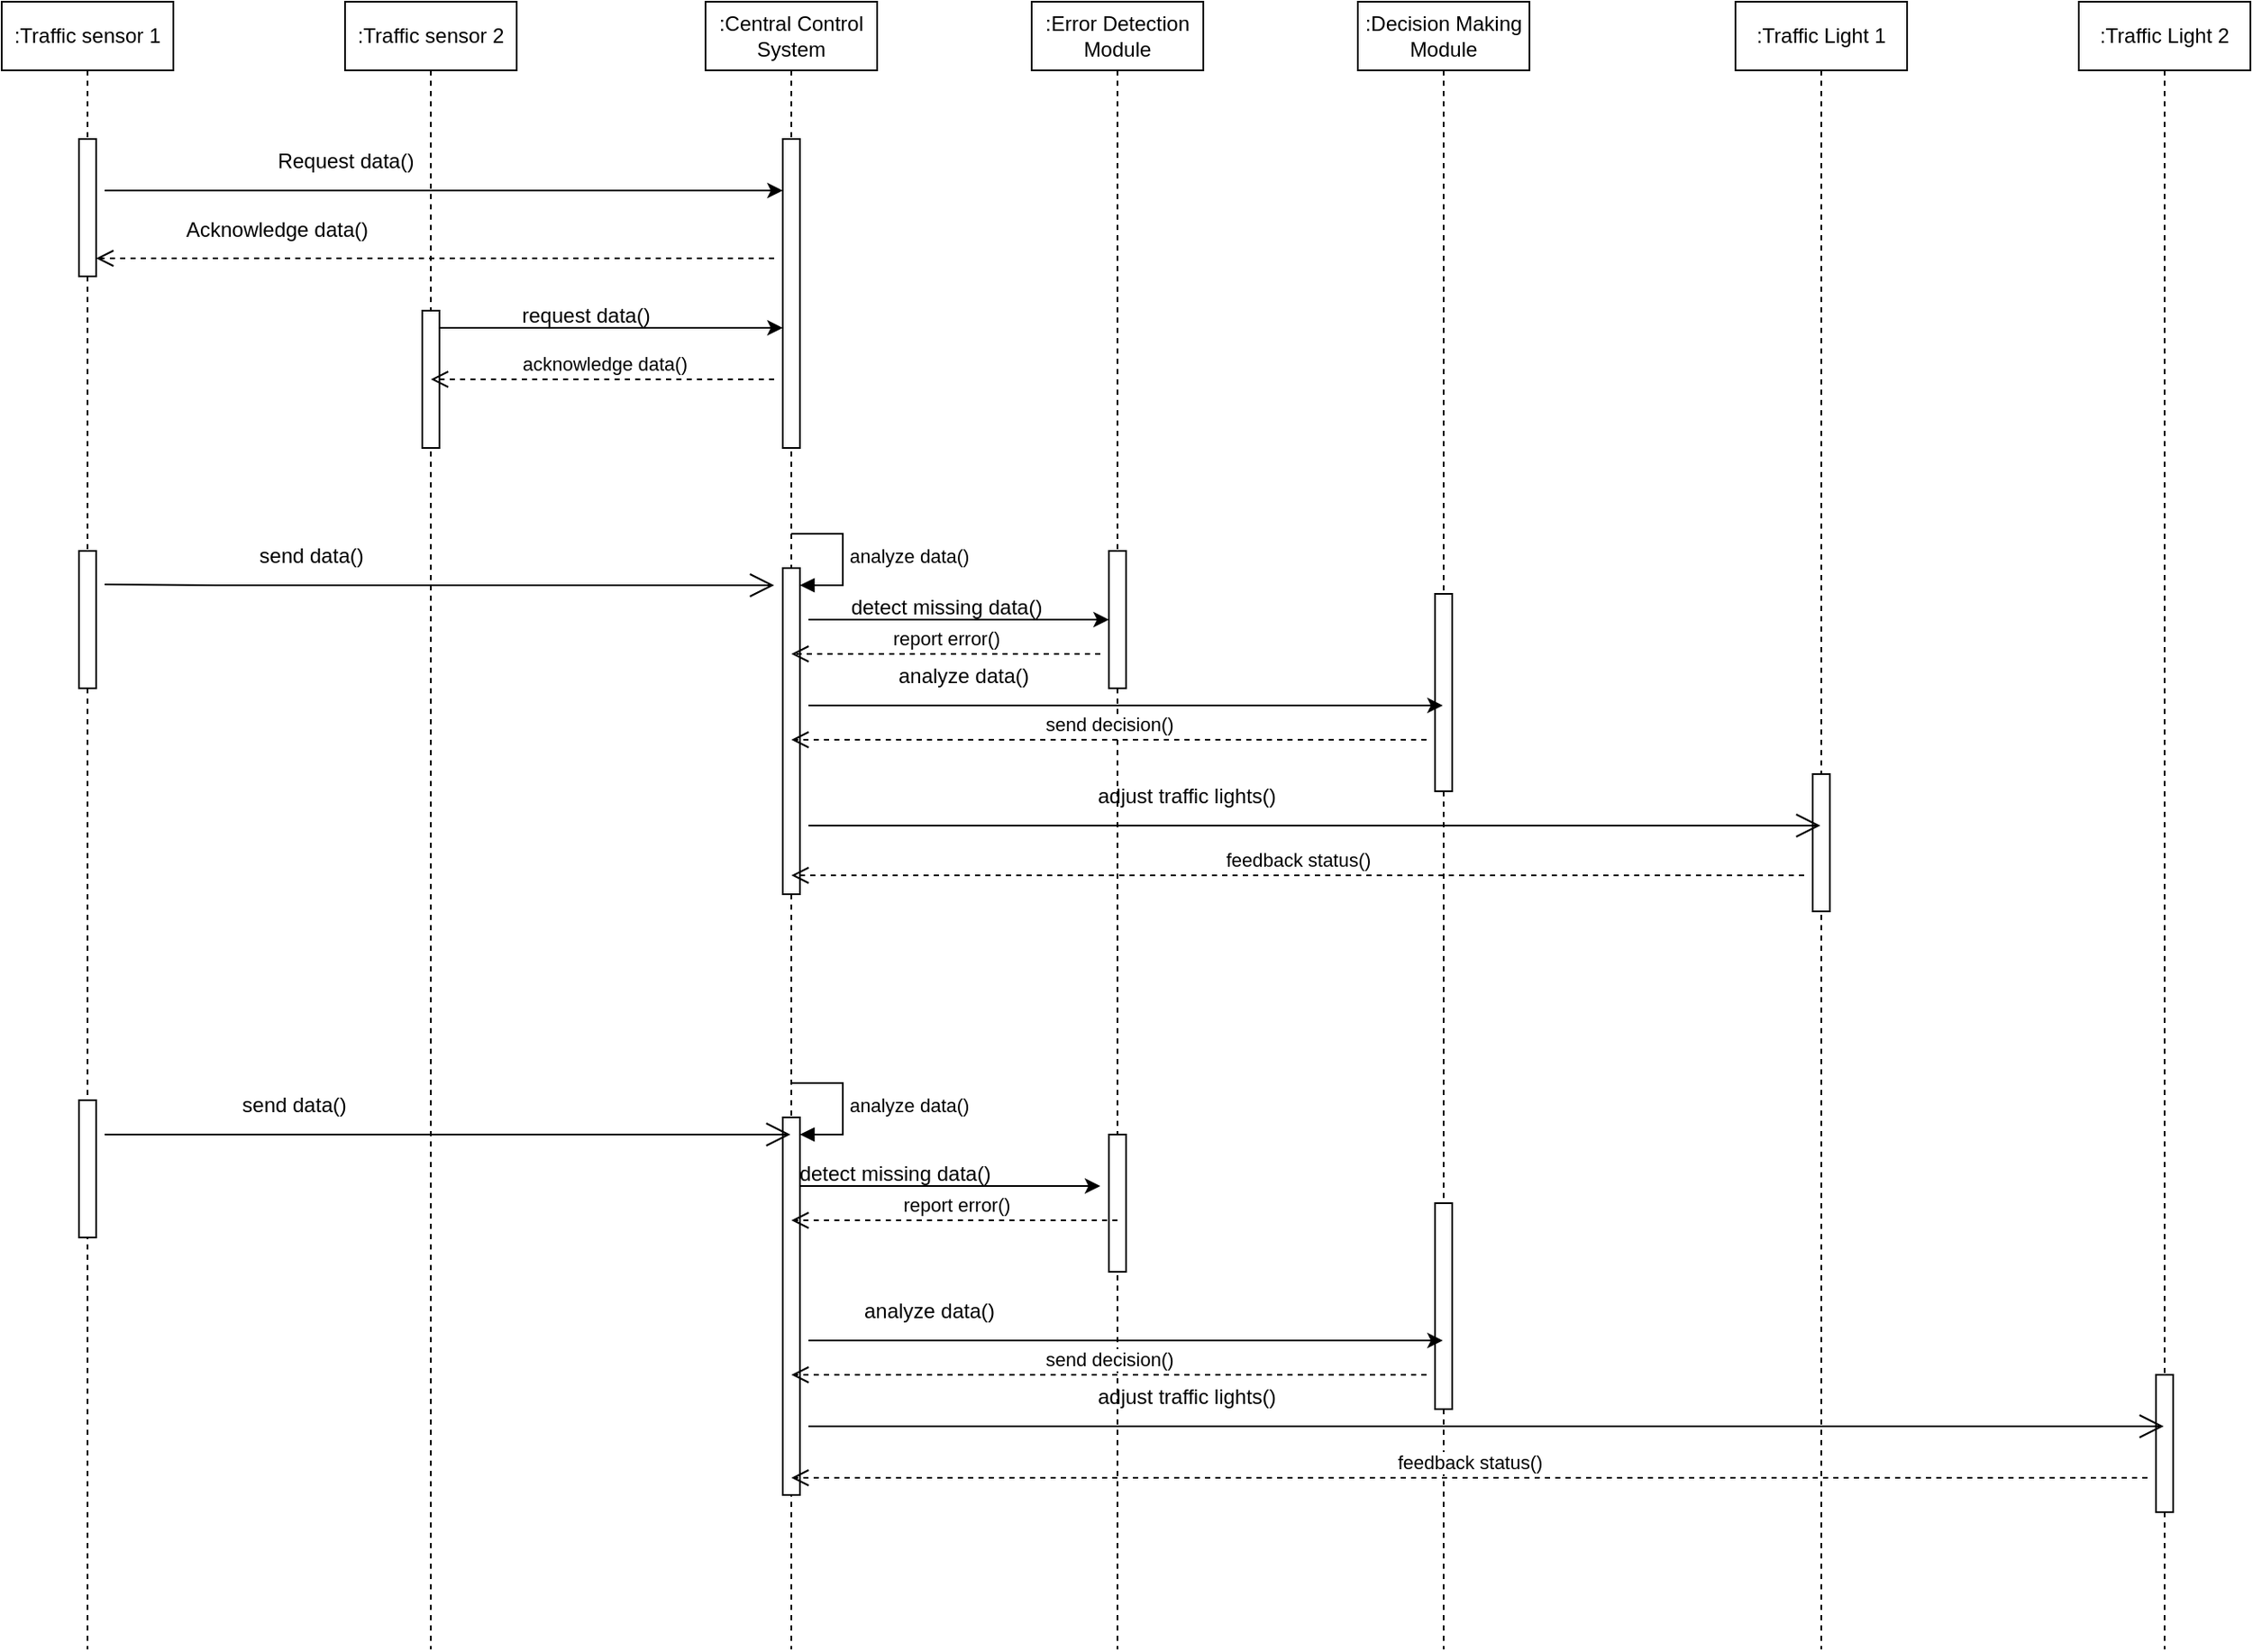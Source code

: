<mxfile version="24.7.10">
  <diagram name="Page-1" id="5lKmXnFmOyt_x5ATIyig">
    <mxGraphModel dx="2284" dy="728" grid="1" gridSize="10" guides="1" tooltips="1" connect="1" arrows="1" fold="1" page="1" pageScale="1" pageWidth="850" pageHeight="1100" math="0" shadow="0">
      <root>
        <mxCell id="0" />
        <mxCell id="1" parent="0" />
        <mxCell id="PBYQcbhJp4agwCT0bBSh-1" value=":Traffic sensor 1" style="shape=umlLifeline;perimeter=lifelinePerimeter;whiteSpace=wrap;html=1;container=1;dropTarget=0;collapsible=0;recursiveResize=0;outlineConnect=0;portConstraint=eastwest;newEdgeStyle={&quot;curved&quot;:0,&quot;rounded&quot;:0};" vertex="1" parent="1">
          <mxGeometry x="-250" y="40" width="100" height="960" as="geometry" />
        </mxCell>
        <mxCell id="PBYQcbhJp4agwCT0bBSh-8" value="" style="html=1;points=[[0,0,0,0,5],[0,1,0,0,-5],[1,0,0,0,5],[1,1,0,0,-5]];perimeter=orthogonalPerimeter;outlineConnect=0;targetShapes=umlLifeline;portConstraint=eastwest;newEdgeStyle={&quot;curved&quot;:0,&quot;rounded&quot;:0};" vertex="1" parent="PBYQcbhJp4agwCT0bBSh-1">
          <mxGeometry x="45" y="80" width="10" height="80" as="geometry" />
        </mxCell>
        <mxCell id="PBYQcbhJp4agwCT0bBSh-19" value="" style="html=1;points=[[0,0,0,0,5],[0,1,0,0,-5],[1,0,0,0,5],[1,1,0,0,-5]];perimeter=orthogonalPerimeter;outlineConnect=0;targetShapes=umlLifeline;portConstraint=eastwest;newEdgeStyle={&quot;curved&quot;:0,&quot;rounded&quot;:0};" vertex="1" parent="PBYQcbhJp4agwCT0bBSh-1">
          <mxGeometry x="45" y="320" width="10" height="80" as="geometry" />
        </mxCell>
        <mxCell id="PBYQcbhJp4agwCT0bBSh-57" value="" style="html=1;points=[[0,0,0,0,5],[0,1,0,0,-5],[1,0,0,0,5],[1,1,0,0,-5]];perimeter=orthogonalPerimeter;outlineConnect=0;targetShapes=umlLifeline;portConstraint=eastwest;newEdgeStyle={&quot;curved&quot;:0,&quot;rounded&quot;:0};" vertex="1" parent="PBYQcbhJp4agwCT0bBSh-1">
          <mxGeometry x="45" y="640" width="10" height="80" as="geometry" />
        </mxCell>
        <mxCell id="PBYQcbhJp4agwCT0bBSh-2" value=":Traffic sensor 2" style="shape=umlLifeline;perimeter=lifelinePerimeter;whiteSpace=wrap;html=1;container=1;dropTarget=0;collapsible=0;recursiveResize=0;outlineConnect=0;portConstraint=eastwest;newEdgeStyle={&quot;curved&quot;:0,&quot;rounded&quot;:0};" vertex="1" parent="1">
          <mxGeometry x="-50" y="40" width="100" height="960" as="geometry" />
        </mxCell>
        <mxCell id="PBYQcbhJp4agwCT0bBSh-14" value="" style="html=1;points=[[0,0,0,0,5],[0,1,0,0,-5],[1,0,0,0,5],[1,1,0,0,-5]];perimeter=orthogonalPerimeter;outlineConnect=0;targetShapes=umlLifeline;portConstraint=eastwest;newEdgeStyle={&quot;curved&quot;:0,&quot;rounded&quot;:0};" vertex="1" parent="PBYQcbhJp4agwCT0bBSh-2">
          <mxGeometry x="45" y="180" width="10" height="80" as="geometry" />
        </mxCell>
        <mxCell id="PBYQcbhJp4agwCT0bBSh-3" value=":Central Control System" style="shape=umlLifeline;perimeter=lifelinePerimeter;whiteSpace=wrap;html=1;container=1;dropTarget=0;collapsible=0;recursiveResize=0;outlineConnect=0;portConstraint=eastwest;newEdgeStyle={&quot;curved&quot;:0,&quot;rounded&quot;:0};" vertex="1" parent="1">
          <mxGeometry x="160" y="40" width="100" height="960" as="geometry" />
        </mxCell>
        <mxCell id="PBYQcbhJp4agwCT0bBSh-9" value="" style="html=1;points=[[0,0,0,0,5],[0,1,0,0,-5],[1,0,0,0,5],[1,1,0,0,-5]];perimeter=orthogonalPerimeter;outlineConnect=0;targetShapes=umlLifeline;portConstraint=eastwest;newEdgeStyle={&quot;curved&quot;:0,&quot;rounded&quot;:0};" vertex="1" parent="PBYQcbhJp4agwCT0bBSh-3">
          <mxGeometry x="45" y="80" width="10" height="180" as="geometry" />
        </mxCell>
        <mxCell id="PBYQcbhJp4agwCT0bBSh-24" value="" style="html=1;points=[[0,0,0,0,5],[0,1,0,0,-5],[1,0,0,0,5],[1,1,0,0,-5]];perimeter=orthogonalPerimeter;outlineConnect=0;targetShapes=umlLifeline;portConstraint=eastwest;newEdgeStyle={&quot;curved&quot;:0,&quot;rounded&quot;:0};" vertex="1" parent="PBYQcbhJp4agwCT0bBSh-3">
          <mxGeometry x="45" y="330" width="10" height="190" as="geometry" />
        </mxCell>
        <mxCell id="PBYQcbhJp4agwCT0bBSh-25" value="analyze data()" style="html=1;align=left;spacingLeft=2;endArrow=block;rounded=0;edgeStyle=orthogonalEdgeStyle;curved=0;rounded=0;" edge="1" target="PBYQcbhJp4agwCT0bBSh-24" parent="PBYQcbhJp4agwCT0bBSh-3">
          <mxGeometry relative="1" as="geometry">
            <mxPoint x="50" y="310" as="sourcePoint" />
            <Array as="points">
              <mxPoint x="80" y="340" />
            </Array>
          </mxGeometry>
        </mxCell>
        <mxCell id="PBYQcbhJp4agwCT0bBSh-30" value="" style="html=1;points=[[0,0,0,0,5],[0,1,0,0,-5],[1,0,0,0,5],[1,1,0,0,-5]];perimeter=orthogonalPerimeter;outlineConnect=0;targetShapes=umlLifeline;portConstraint=eastwest;newEdgeStyle={&quot;curved&quot;:0,&quot;rounded&quot;:0};" vertex="1" parent="PBYQcbhJp4agwCT0bBSh-3">
          <mxGeometry x="45" y="570" width="10" as="geometry" />
        </mxCell>
        <mxCell id="PBYQcbhJp4agwCT0bBSh-66" value="" style="html=1;points=[[0,0,0,0,5],[0,1,0,0,-5],[1,0,0,0,5],[1,1,0,0,-5]];perimeter=orthogonalPerimeter;outlineConnect=0;targetShapes=umlLifeline;portConstraint=eastwest;newEdgeStyle={&quot;curved&quot;:0,&quot;rounded&quot;:0};" vertex="1" parent="PBYQcbhJp4agwCT0bBSh-3">
          <mxGeometry x="45" y="650" width="10" height="220" as="geometry" />
        </mxCell>
        <mxCell id="PBYQcbhJp4agwCT0bBSh-67" value="analyze data()" style="html=1;align=left;spacingLeft=2;endArrow=block;rounded=0;edgeStyle=orthogonalEdgeStyle;curved=0;rounded=0;" edge="1" target="PBYQcbhJp4agwCT0bBSh-66" parent="PBYQcbhJp4agwCT0bBSh-3">
          <mxGeometry relative="1" as="geometry">
            <mxPoint x="50" y="630" as="sourcePoint" />
            <Array as="points">
              <mxPoint x="80" y="660" />
            </Array>
          </mxGeometry>
        </mxCell>
        <mxCell id="PBYQcbhJp4agwCT0bBSh-4" value=":Error Detection Module" style="shape=umlLifeline;perimeter=lifelinePerimeter;whiteSpace=wrap;html=1;container=1;dropTarget=0;collapsible=0;recursiveResize=0;outlineConnect=0;portConstraint=eastwest;newEdgeStyle={&quot;curved&quot;:0,&quot;rounded&quot;:0};" vertex="1" parent="1">
          <mxGeometry x="350" y="40" width="100" height="960" as="geometry" />
        </mxCell>
        <mxCell id="PBYQcbhJp4agwCT0bBSh-26" value="" style="html=1;points=[[0,0,0,0,5],[0,1,0,0,-5],[1,0,0,0,5],[1,1,0,0,-5]];perimeter=orthogonalPerimeter;outlineConnect=0;targetShapes=umlLifeline;portConstraint=eastwest;newEdgeStyle={&quot;curved&quot;:0,&quot;rounded&quot;:0};" vertex="1" parent="PBYQcbhJp4agwCT0bBSh-4">
          <mxGeometry x="45" y="320" width="10" height="80" as="geometry" />
        </mxCell>
        <mxCell id="PBYQcbhJp4agwCT0bBSh-60" value="" style="html=1;points=[[0,0,0,0,5],[0,1,0,0,-5],[1,0,0,0,5],[1,1,0,0,-5]];perimeter=orthogonalPerimeter;outlineConnect=0;targetShapes=umlLifeline;portConstraint=eastwest;newEdgeStyle={&quot;curved&quot;:0,&quot;rounded&quot;:0};" vertex="1" parent="PBYQcbhJp4agwCT0bBSh-4">
          <mxGeometry x="45" y="660" width="10" height="80" as="geometry" />
        </mxCell>
        <mxCell id="PBYQcbhJp4agwCT0bBSh-5" value=":Decision Making Module" style="shape=umlLifeline;perimeter=lifelinePerimeter;whiteSpace=wrap;html=1;container=1;dropTarget=0;collapsible=0;recursiveResize=0;outlineConnect=0;portConstraint=eastwest;newEdgeStyle={&quot;curved&quot;:0,&quot;rounded&quot;:0};" vertex="1" parent="1">
          <mxGeometry x="540" y="40" width="100" height="960" as="geometry" />
        </mxCell>
        <mxCell id="PBYQcbhJp4agwCT0bBSh-42" value="" style="html=1;points=[[0,0,0,0,5],[0,1,0,0,-5],[1,0,0,0,5],[1,1,0,0,-5]];perimeter=orthogonalPerimeter;outlineConnect=0;targetShapes=umlLifeline;portConstraint=eastwest;newEdgeStyle={&quot;curved&quot;:0,&quot;rounded&quot;:0};" vertex="1" parent="PBYQcbhJp4agwCT0bBSh-5">
          <mxGeometry x="45" y="345" width="10" height="115" as="geometry" />
        </mxCell>
        <mxCell id="PBYQcbhJp4agwCT0bBSh-61" value="" style="html=1;points=[[0,0,0,0,5],[0,1,0,0,-5],[1,0,0,0,5],[1,1,0,0,-5]];perimeter=orthogonalPerimeter;outlineConnect=0;targetShapes=umlLifeline;portConstraint=eastwest;newEdgeStyle={&quot;curved&quot;:0,&quot;rounded&quot;:0};" vertex="1" parent="PBYQcbhJp4agwCT0bBSh-5">
          <mxGeometry x="45" y="700" width="10" height="120" as="geometry" />
        </mxCell>
        <mxCell id="PBYQcbhJp4agwCT0bBSh-6" value=":Traffic Light 1" style="shape=umlLifeline;perimeter=lifelinePerimeter;whiteSpace=wrap;html=1;container=1;dropTarget=0;collapsible=0;recursiveResize=0;outlineConnect=0;portConstraint=eastwest;newEdgeStyle={&quot;curved&quot;:0,&quot;rounded&quot;:0};" vertex="1" parent="1">
          <mxGeometry x="760" y="40" width="100" height="960" as="geometry" />
        </mxCell>
        <mxCell id="PBYQcbhJp4agwCT0bBSh-52" value="" style="html=1;points=[[0,0,0,0,5],[0,1,0,0,-5],[1,0,0,0,5],[1,1,0,0,-5]];perimeter=orthogonalPerimeter;outlineConnect=0;targetShapes=umlLifeline;portConstraint=eastwest;newEdgeStyle={&quot;curved&quot;:0,&quot;rounded&quot;:0};" vertex="1" parent="PBYQcbhJp4agwCT0bBSh-6">
          <mxGeometry x="45" y="450" width="10" height="80" as="geometry" />
        </mxCell>
        <mxCell id="PBYQcbhJp4agwCT0bBSh-7" value=":Traffic Light 2" style="shape=umlLifeline;perimeter=lifelinePerimeter;whiteSpace=wrap;html=1;container=1;dropTarget=0;collapsible=0;recursiveResize=0;outlineConnect=0;portConstraint=eastwest;newEdgeStyle={&quot;curved&quot;:0,&quot;rounded&quot;:0};" vertex="1" parent="1">
          <mxGeometry x="960" y="40" width="100" height="960" as="geometry" />
        </mxCell>
        <mxCell id="PBYQcbhJp4agwCT0bBSh-63" value="" style="html=1;points=[[0,0,0,0,5],[0,1,0,0,-5],[1,0,0,0,5],[1,1,0,0,-5]];perimeter=orthogonalPerimeter;outlineConnect=0;targetShapes=umlLifeline;portConstraint=eastwest;newEdgeStyle={&quot;curved&quot;:0,&quot;rounded&quot;:0};" vertex="1" parent="PBYQcbhJp4agwCT0bBSh-7">
          <mxGeometry x="45" y="800" width="10" height="80" as="geometry" />
        </mxCell>
        <mxCell id="PBYQcbhJp4agwCT0bBSh-10" value="" style="endArrow=classic;html=1;rounded=0;" edge="1" parent="1" target="PBYQcbhJp4agwCT0bBSh-9">
          <mxGeometry width="50" height="50" relative="1" as="geometry">
            <mxPoint x="-190" y="150" as="sourcePoint" />
            <mxPoint x="200" y="150" as="targetPoint" />
          </mxGeometry>
        </mxCell>
        <mxCell id="PBYQcbhJp4agwCT0bBSh-11" value="Request data()" style="text;html=1;align=center;verticalAlign=middle;resizable=0;points=[];autosize=1;strokeColor=none;fillColor=none;" vertex="1" parent="1">
          <mxGeometry x="-100" y="118" width="100" height="30" as="geometry" />
        </mxCell>
        <mxCell id="PBYQcbhJp4agwCT0bBSh-12" value="" style="html=1;verticalAlign=bottom;endArrow=open;dashed=1;endSize=8;curved=0;rounded=0;" edge="1" parent="1" target="PBYQcbhJp4agwCT0bBSh-8">
          <mxGeometry relative="1" as="geometry">
            <mxPoint x="200" y="189.5" as="sourcePoint" />
            <mxPoint x="-190" y="190" as="targetPoint" />
          </mxGeometry>
        </mxCell>
        <mxCell id="PBYQcbhJp4agwCT0bBSh-13" value="Acknowledge data()" style="text;html=1;align=center;verticalAlign=middle;resizable=0;points=[];autosize=1;strokeColor=none;fillColor=none;" vertex="1" parent="1">
          <mxGeometry x="-155" y="158" width="130" height="30" as="geometry" />
        </mxCell>
        <mxCell id="PBYQcbhJp4agwCT0bBSh-15" value="" style="endArrow=classic;html=1;rounded=0;" edge="1" parent="1" target="PBYQcbhJp4agwCT0bBSh-9">
          <mxGeometry width="50" height="50" relative="1" as="geometry">
            <mxPoint x="5" y="230" as="sourcePoint" />
            <mxPoint x="200" y="230" as="targetPoint" />
          </mxGeometry>
        </mxCell>
        <mxCell id="PBYQcbhJp4agwCT0bBSh-16" value="request data()" style="text;html=1;align=center;verticalAlign=middle;resizable=0;points=[];autosize=1;strokeColor=none;fillColor=none;" vertex="1" parent="1">
          <mxGeometry x="40" y="208" width="100" height="30" as="geometry" />
        </mxCell>
        <mxCell id="PBYQcbhJp4agwCT0bBSh-17" value="acknowledge data()" style="html=1;verticalAlign=bottom;endArrow=open;dashed=1;endSize=8;curved=0;rounded=0;" edge="1" parent="1" target="PBYQcbhJp4agwCT0bBSh-2">
          <mxGeometry x="-0.003" relative="1" as="geometry">
            <mxPoint x="200" y="260" as="sourcePoint" />
            <mxPoint x="130" y="260" as="targetPoint" />
            <mxPoint as="offset" />
          </mxGeometry>
        </mxCell>
        <mxCell id="PBYQcbhJp4agwCT0bBSh-22" value="" style="endArrow=open;endFill=1;endSize=12;html=1;rounded=0;" edge="1" parent="1">
          <mxGeometry width="160" relative="1" as="geometry">
            <mxPoint x="-190" y="379.5" as="sourcePoint" />
            <mxPoint x="200" y="380" as="targetPoint" />
            <Array as="points">
              <mxPoint x="-125" y="380" />
            </Array>
          </mxGeometry>
        </mxCell>
        <mxCell id="PBYQcbhJp4agwCT0bBSh-23" value="send data()" style="text;html=1;align=center;verticalAlign=middle;resizable=0;points=[];autosize=1;strokeColor=none;fillColor=none;" vertex="1" parent="1">
          <mxGeometry x="-110" y="348" width="80" height="30" as="geometry" />
        </mxCell>
        <mxCell id="PBYQcbhJp4agwCT0bBSh-27" value="" style="endArrow=classic;html=1;rounded=0;" edge="1" parent="1" target="PBYQcbhJp4agwCT0bBSh-26">
          <mxGeometry width="50" height="50" relative="1" as="geometry">
            <mxPoint x="220" y="400" as="sourcePoint" />
            <mxPoint x="390" y="400" as="targetPoint" />
          </mxGeometry>
        </mxCell>
        <mxCell id="PBYQcbhJp4agwCT0bBSh-28" value="detect missing data()" style="text;html=1;align=center;verticalAlign=middle;resizable=0;points=[];autosize=1;strokeColor=none;fillColor=none;" vertex="1" parent="1">
          <mxGeometry x="235" y="378" width="130" height="30" as="geometry" />
        </mxCell>
        <mxCell id="PBYQcbhJp4agwCT0bBSh-29" value="report error()" style="html=1;verticalAlign=bottom;endArrow=open;dashed=1;endSize=8;curved=0;rounded=0;" edge="1" parent="1" target="PBYQcbhJp4agwCT0bBSh-3">
          <mxGeometry relative="1" as="geometry">
            <mxPoint x="390" y="420" as="sourcePoint" />
            <mxPoint x="310" y="420" as="targetPoint" />
          </mxGeometry>
        </mxCell>
        <mxCell id="PBYQcbhJp4agwCT0bBSh-43" value="" style="endArrow=classic;html=1;rounded=0;" edge="1" parent="1" target="PBYQcbhJp4agwCT0bBSh-5">
          <mxGeometry width="50" height="50" relative="1" as="geometry">
            <mxPoint x="220" y="450" as="sourcePoint" />
            <mxPoint x="270" y="400" as="targetPoint" />
          </mxGeometry>
        </mxCell>
        <mxCell id="PBYQcbhJp4agwCT0bBSh-44" value="analyze data()" style="text;html=1;align=center;verticalAlign=middle;resizable=0;points=[];autosize=1;strokeColor=none;fillColor=none;" vertex="1" parent="1">
          <mxGeometry x="260" y="418" width="100" height="30" as="geometry" />
        </mxCell>
        <mxCell id="PBYQcbhJp4agwCT0bBSh-45" value="send decision()" style="html=1;verticalAlign=bottom;endArrow=open;dashed=1;endSize=8;curved=0;rounded=0;" edge="1" parent="1" target="PBYQcbhJp4agwCT0bBSh-3">
          <mxGeometry relative="1" as="geometry">
            <mxPoint x="580" y="470" as="sourcePoint" />
            <mxPoint x="500" y="470" as="targetPoint" />
          </mxGeometry>
        </mxCell>
        <mxCell id="PBYQcbhJp4agwCT0bBSh-53" value="" style="endArrow=open;endFill=1;endSize=12;html=1;rounded=0;" edge="1" parent="1" target="PBYQcbhJp4agwCT0bBSh-6">
          <mxGeometry width="160" relative="1" as="geometry">
            <mxPoint x="220" y="520" as="sourcePoint" />
            <mxPoint x="380" y="520" as="targetPoint" />
          </mxGeometry>
        </mxCell>
        <mxCell id="PBYQcbhJp4agwCT0bBSh-54" value="adjust traffic lights()" style="text;html=1;align=center;verticalAlign=middle;resizable=0;points=[];autosize=1;strokeColor=none;fillColor=none;" vertex="1" parent="1">
          <mxGeometry x="375" y="488" width="130" height="30" as="geometry" />
        </mxCell>
        <mxCell id="PBYQcbhJp4agwCT0bBSh-55" value="feedback status()" style="html=1;verticalAlign=bottom;endArrow=open;dashed=1;endSize=8;curved=0;rounded=0;" edge="1" parent="1" target="PBYQcbhJp4agwCT0bBSh-3">
          <mxGeometry relative="1" as="geometry">
            <mxPoint x="800" y="549" as="sourcePoint" />
            <mxPoint x="720" y="549" as="targetPoint" />
          </mxGeometry>
        </mxCell>
        <mxCell id="PBYQcbhJp4agwCT0bBSh-64" value="" style="endArrow=open;endFill=1;endSize=12;html=1;rounded=0;" edge="1" parent="1" target="PBYQcbhJp4agwCT0bBSh-3">
          <mxGeometry width="160" relative="1" as="geometry">
            <mxPoint x="-190" y="700" as="sourcePoint" />
            <mxPoint x="-30" y="700" as="targetPoint" />
          </mxGeometry>
        </mxCell>
        <mxCell id="PBYQcbhJp4agwCT0bBSh-65" value="send data()" style="text;html=1;align=center;verticalAlign=middle;resizable=0;points=[];autosize=1;strokeColor=none;fillColor=none;" vertex="1" parent="1">
          <mxGeometry x="-120" y="668" width="80" height="30" as="geometry" />
        </mxCell>
        <mxCell id="PBYQcbhJp4agwCT0bBSh-68" value="" style="endArrow=classic;html=1;rounded=0;" edge="1" parent="1">
          <mxGeometry width="50" height="50" relative="1" as="geometry">
            <mxPoint x="215.25" y="730" as="sourcePoint" />
            <mxPoint x="390" y="730" as="targetPoint" />
          </mxGeometry>
        </mxCell>
        <mxCell id="PBYQcbhJp4agwCT0bBSh-69" value="detect missing data()" style="text;html=1;align=center;verticalAlign=middle;resizable=0;points=[];autosize=1;strokeColor=none;fillColor=none;" vertex="1" parent="1">
          <mxGeometry x="205" y="708" width="130" height="30" as="geometry" />
        </mxCell>
        <mxCell id="PBYQcbhJp4agwCT0bBSh-70" value="report error()" style="html=1;verticalAlign=bottom;endArrow=open;dashed=1;endSize=8;curved=0;rounded=0;" edge="1" parent="1" target="PBYQcbhJp4agwCT0bBSh-3">
          <mxGeometry x="-0.003" relative="1" as="geometry">
            <mxPoint x="400" y="750" as="sourcePoint" />
            <mxPoint x="320" y="750" as="targetPoint" />
            <mxPoint as="offset" />
          </mxGeometry>
        </mxCell>
        <mxCell id="PBYQcbhJp4agwCT0bBSh-71" value="" style="endArrow=classic;html=1;rounded=0;" edge="1" parent="1" target="PBYQcbhJp4agwCT0bBSh-5">
          <mxGeometry width="50" height="50" relative="1" as="geometry">
            <mxPoint x="220" y="820" as="sourcePoint" />
            <mxPoint x="260" y="770" as="targetPoint" />
          </mxGeometry>
        </mxCell>
        <mxCell id="PBYQcbhJp4agwCT0bBSh-72" value="analyze data()" style="text;html=1;align=center;verticalAlign=middle;resizable=0;points=[];autosize=1;strokeColor=none;fillColor=none;" vertex="1" parent="1">
          <mxGeometry x="240" y="788" width="100" height="30" as="geometry" />
        </mxCell>
        <mxCell id="PBYQcbhJp4agwCT0bBSh-73" value="send decision()" style="html=1;verticalAlign=bottom;endArrow=open;dashed=1;endSize=8;curved=0;rounded=0;" edge="1" parent="1" target="PBYQcbhJp4agwCT0bBSh-3">
          <mxGeometry relative="1" as="geometry">
            <mxPoint x="580" y="840" as="sourcePoint" />
            <mxPoint x="500" y="840" as="targetPoint" />
          </mxGeometry>
        </mxCell>
        <mxCell id="PBYQcbhJp4agwCT0bBSh-74" value="" style="endArrow=open;endFill=1;endSize=12;html=1;rounded=0;" edge="1" parent="1" target="PBYQcbhJp4agwCT0bBSh-7">
          <mxGeometry width="160" relative="1" as="geometry">
            <mxPoint x="220" y="870" as="sourcePoint" />
            <mxPoint x="380" y="870" as="targetPoint" />
          </mxGeometry>
        </mxCell>
        <mxCell id="PBYQcbhJp4agwCT0bBSh-75" value="adjust traffic lights()" style="text;html=1;align=center;verticalAlign=middle;resizable=0;points=[];autosize=1;strokeColor=none;fillColor=none;" vertex="1" parent="1">
          <mxGeometry x="375" y="838" width="130" height="30" as="geometry" />
        </mxCell>
        <mxCell id="PBYQcbhJp4agwCT0bBSh-76" value="feedback status()" style="html=1;verticalAlign=bottom;endArrow=open;dashed=1;endSize=8;curved=0;rounded=0;" edge="1" parent="1" target="PBYQcbhJp4agwCT0bBSh-3">
          <mxGeometry relative="1" as="geometry">
            <mxPoint x="1000" y="900" as="sourcePoint" />
            <mxPoint x="920" y="900" as="targetPoint" />
          </mxGeometry>
        </mxCell>
      </root>
    </mxGraphModel>
  </diagram>
</mxfile>
